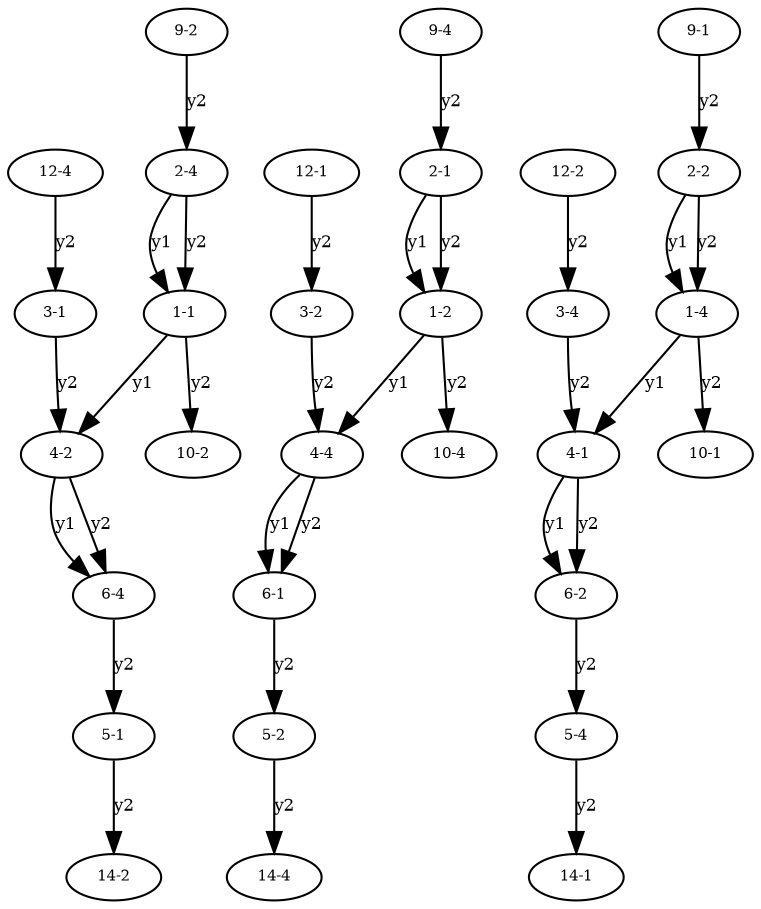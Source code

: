 digraph DxH2 {
"Hv1-1" [label="1-1",fontsize=7,width=.01,height=.01];
"Hv1-1" -> "Hv4-2" [label="y1",fontsize=8];
"Hv1-1" -> "Hv8-2" [label="y2",fontsize=8];
"Hv1-2" [label="1-2",fontsize=7,width=.01,height=.01];
"Hv1-2" -> "Hv4-4" [label="y1",fontsize=8];
"Hv1-2" -> "Hv8-4" [label="y2",fontsize=8];
"Hv1-4" [label="1-4",fontsize=7,width=.01,height=.01];
"Hv1-4" -> "Hv4-1" [label="y1",fontsize=8];
"Hv1-4" -> "Hv8-1" [label="y2",fontsize=8];
"Hv2-1" [label="2-1",fontsize=7,width=.01,height=.01];
"Hv2-1" -> "Hv1-2" [label="y1",fontsize=8];
"Hv2-1" -> "Hv1-2" [label="y2",fontsize=8];
"Hv2-2" [label="2-2",fontsize=7,width=.01,height=.01];
"Hv2-2" -> "Hv1-4" [label="y1",fontsize=8];
"Hv2-2" -> "Hv1-4" [label="y2",fontsize=8];
"Hv2-4" [label="2-4",fontsize=7,width=.01,height=.01];
"Hv2-4" -> "Hv1-1" [label="y1",fontsize=8];
"Hv2-4" -> "Hv1-1" [label="y2",fontsize=8];
"Hv3-1" [label="3-1",fontsize=7,width=.01,height=.01];
"Hv3-1" -> "Hv4-2" [label="y2",fontsize=8];
"Hv3-2" [label="3-2",fontsize=7,width=.01,height=.01];
"Hv3-2" -> "Hv4-4" [label="y2",fontsize=8];
"Hv3-4" [label="3-4",fontsize=7,width=.01,height=.01];
"Hv3-4" -> "Hv4-1" [label="y2",fontsize=8];
"Hv4-1" [label="4-1",fontsize=7,width=.01,height=.01];
"Hv4-1" -> "Hv6-2" [label="y1",fontsize=8];
"Hv4-1" -> "Hv6-2" [label="y2",fontsize=8];
"Hv4-2" [label="4-2",fontsize=7,width=.01,height=.01];
"Hv4-2" -> "Hv6-4" [label="y1",fontsize=8];
"Hv4-2" -> "Hv6-4" [label="y2",fontsize=8];
"Hv4-4" [label="4-4",fontsize=7,width=.01,height=.01];
"Hv4-4" -> "Hv6-1" [label="y1",fontsize=8];
"Hv4-4" -> "Hv6-1" [label="y2",fontsize=8];
"Hv5-1" [label="5-1",fontsize=7,width=.01,height=.01];
"Hv5-1" -> "Hv10-2" [label="y2",fontsize=8];
"Hv5-2" [label="5-2",fontsize=7,width=.01,height=.01];
"Hv5-2" -> "Hv10-4" [label="y2",fontsize=8];
"Hv5-4" [label="5-4",fontsize=7,width=.01,height=.01];
"Hv5-4" -> "Hv10-1" [label="y2",fontsize=8];
"Hv6-1" [label="6-1",fontsize=7,width=.01,height=.01];
"Hv6-1" -> "Hv5-2" [label="y2",fontsize=8];
"Hv6-2" [label="6-2",fontsize=7,width=.01,height=.01];
"Hv6-2" -> "Hv5-4" [label="y2",fontsize=8];
"Hv6-4" [label="6-4",fontsize=7,width=.01,height=.01];
"Hv6-4" -> "Hv5-1" [label="y2",fontsize=8];
"Hv7-1" [label="9-1",fontsize=7,width=.01,height=.01];
"Hv7-1" -> "Hv2-2" [label="y2",fontsize=8];
"Hv7-2" [label="9-2",fontsize=7,width=.01,height=.01];
"Hv7-2" -> "Hv2-4" [label="y2",fontsize=8];
"Hv7-4" [label="9-4",fontsize=7,width=.01,height=.01];
"Hv7-4" -> "Hv2-1" [label="y2",fontsize=8];
"Hv8-1" [label="10-1",fontsize=7,width=.01,height=.01];
"Hv8-2" [label="10-2",fontsize=7,width=.01,height=.01];
"Hv8-4" [label="10-4",fontsize=7,width=.01,height=.01];
"Hv9-1" [label="12-1",fontsize=7,width=.01,height=.01];
"Hv9-1" -> "Hv3-2" [label="y2",fontsize=8];
"Hv9-2" [label="12-2",fontsize=7,width=.01,height=.01];
"Hv9-2" -> "Hv3-4" [label="y2",fontsize=8];
"Hv9-4" [label="12-4",fontsize=7,width=.01,height=.01];
"Hv9-4" -> "Hv3-1" [label="y2",fontsize=8];
"Hv10-1" [label="14-1",fontsize=7,width=.01,height=.01];
"Hv10-2" [label="14-2",fontsize=7,width=.01,height=.01];
"Hv10-4" [label="14-4",fontsize=7,width=.01,height=.01];
}